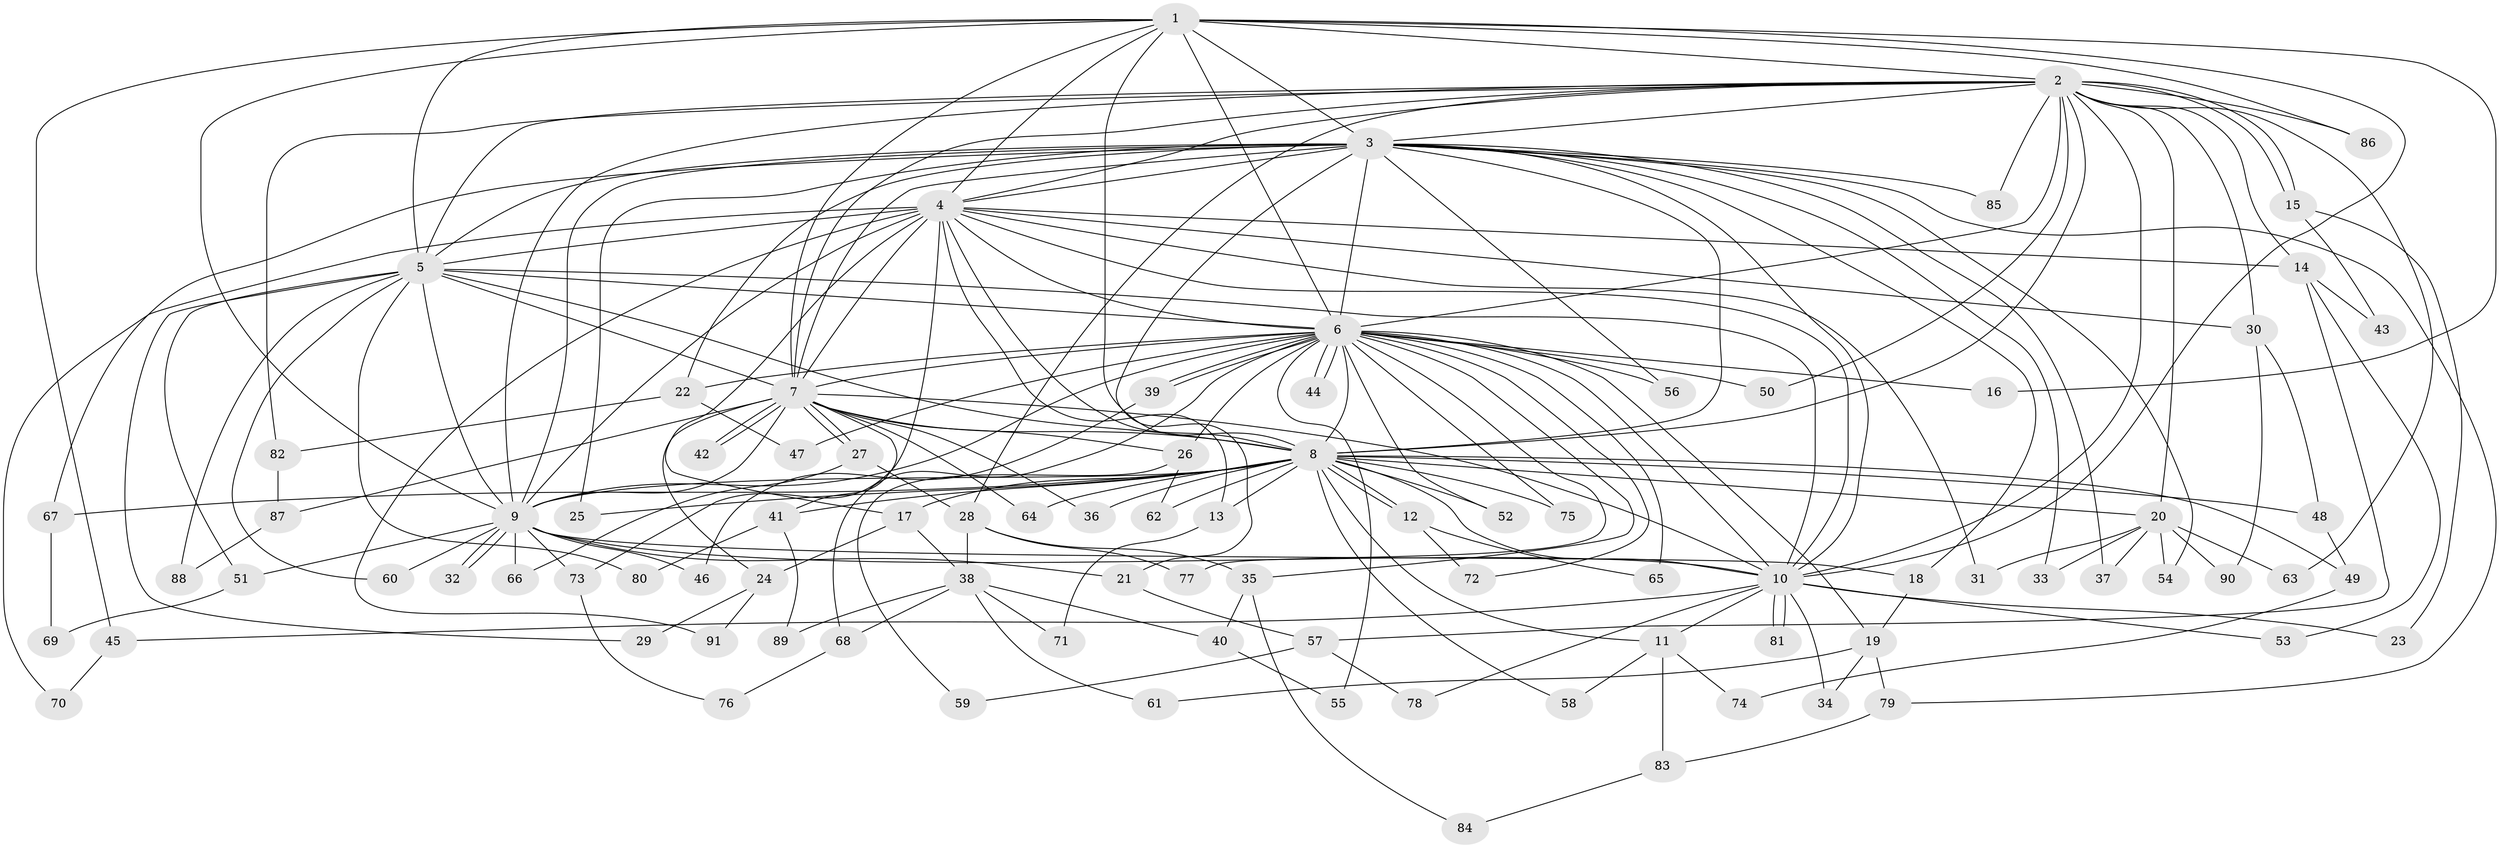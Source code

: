 // Generated by graph-tools (version 1.1) at 2025/25/03/09/25 03:25:42]
// undirected, 91 vertices, 207 edges
graph export_dot {
graph [start="1"]
  node [color=gray90,style=filled];
  1;
  2;
  3;
  4;
  5;
  6;
  7;
  8;
  9;
  10;
  11;
  12;
  13;
  14;
  15;
  16;
  17;
  18;
  19;
  20;
  21;
  22;
  23;
  24;
  25;
  26;
  27;
  28;
  29;
  30;
  31;
  32;
  33;
  34;
  35;
  36;
  37;
  38;
  39;
  40;
  41;
  42;
  43;
  44;
  45;
  46;
  47;
  48;
  49;
  50;
  51;
  52;
  53;
  54;
  55;
  56;
  57;
  58;
  59;
  60;
  61;
  62;
  63;
  64;
  65;
  66;
  67;
  68;
  69;
  70;
  71;
  72;
  73;
  74;
  75;
  76;
  77;
  78;
  79;
  80;
  81;
  82;
  83;
  84;
  85;
  86;
  87;
  88;
  89;
  90;
  91;
  1 -- 2;
  1 -- 3;
  1 -- 4;
  1 -- 5;
  1 -- 6;
  1 -- 7;
  1 -- 8;
  1 -- 9;
  1 -- 10;
  1 -- 16;
  1 -- 45;
  1 -- 86;
  2 -- 3;
  2 -- 4;
  2 -- 5;
  2 -- 6;
  2 -- 7;
  2 -- 8;
  2 -- 9;
  2 -- 10;
  2 -- 14;
  2 -- 15;
  2 -- 15;
  2 -- 20;
  2 -- 28;
  2 -- 30;
  2 -- 50;
  2 -- 63;
  2 -- 82;
  2 -- 85;
  2 -- 86;
  3 -- 4;
  3 -- 5;
  3 -- 6;
  3 -- 7;
  3 -- 8;
  3 -- 9;
  3 -- 10;
  3 -- 18;
  3 -- 21;
  3 -- 22;
  3 -- 25;
  3 -- 33;
  3 -- 37;
  3 -- 54;
  3 -- 56;
  3 -- 67;
  3 -- 79;
  3 -- 85;
  4 -- 5;
  4 -- 6;
  4 -- 7;
  4 -- 8;
  4 -- 9;
  4 -- 10;
  4 -- 13;
  4 -- 14;
  4 -- 17;
  4 -- 30;
  4 -- 31;
  4 -- 70;
  4 -- 73;
  4 -- 91;
  5 -- 6;
  5 -- 7;
  5 -- 8;
  5 -- 9;
  5 -- 10;
  5 -- 29;
  5 -- 51;
  5 -- 60;
  5 -- 80;
  5 -- 88;
  6 -- 7;
  6 -- 8;
  6 -- 9;
  6 -- 10;
  6 -- 16;
  6 -- 19;
  6 -- 22;
  6 -- 26;
  6 -- 35;
  6 -- 39;
  6 -- 39;
  6 -- 44;
  6 -- 44;
  6 -- 47;
  6 -- 50;
  6 -- 52;
  6 -- 55;
  6 -- 56;
  6 -- 65;
  6 -- 68;
  6 -- 72;
  6 -- 75;
  6 -- 77;
  7 -- 8;
  7 -- 9;
  7 -- 10;
  7 -- 24;
  7 -- 26;
  7 -- 27;
  7 -- 27;
  7 -- 36;
  7 -- 41;
  7 -- 42;
  7 -- 42;
  7 -- 64;
  7 -- 87;
  8 -- 9;
  8 -- 10;
  8 -- 11;
  8 -- 12;
  8 -- 12;
  8 -- 13;
  8 -- 17;
  8 -- 20;
  8 -- 25;
  8 -- 36;
  8 -- 41;
  8 -- 48;
  8 -- 49;
  8 -- 52;
  8 -- 58;
  8 -- 62;
  8 -- 64;
  8 -- 67;
  8 -- 75;
  9 -- 10;
  9 -- 18;
  9 -- 21;
  9 -- 32;
  9 -- 32;
  9 -- 46;
  9 -- 51;
  9 -- 60;
  9 -- 66;
  9 -- 73;
  10 -- 11;
  10 -- 23;
  10 -- 34;
  10 -- 45;
  10 -- 53;
  10 -- 78;
  10 -- 81;
  10 -- 81;
  11 -- 58;
  11 -- 74;
  11 -- 83;
  12 -- 65;
  12 -- 72;
  13 -- 71;
  14 -- 43;
  14 -- 53;
  14 -- 57;
  15 -- 23;
  15 -- 43;
  17 -- 24;
  17 -- 38;
  18 -- 19;
  19 -- 34;
  19 -- 61;
  19 -- 79;
  20 -- 31;
  20 -- 33;
  20 -- 37;
  20 -- 54;
  20 -- 63;
  20 -- 90;
  21 -- 57;
  22 -- 47;
  22 -- 82;
  24 -- 29;
  24 -- 91;
  26 -- 59;
  26 -- 62;
  27 -- 28;
  27 -- 66;
  28 -- 35;
  28 -- 38;
  28 -- 77;
  30 -- 48;
  30 -- 90;
  35 -- 40;
  35 -- 84;
  38 -- 40;
  38 -- 61;
  38 -- 68;
  38 -- 71;
  38 -- 89;
  39 -- 46;
  40 -- 55;
  41 -- 80;
  41 -- 89;
  45 -- 70;
  48 -- 49;
  49 -- 74;
  51 -- 69;
  57 -- 59;
  57 -- 78;
  67 -- 69;
  68 -- 76;
  73 -- 76;
  79 -- 83;
  82 -- 87;
  83 -- 84;
  87 -- 88;
}
